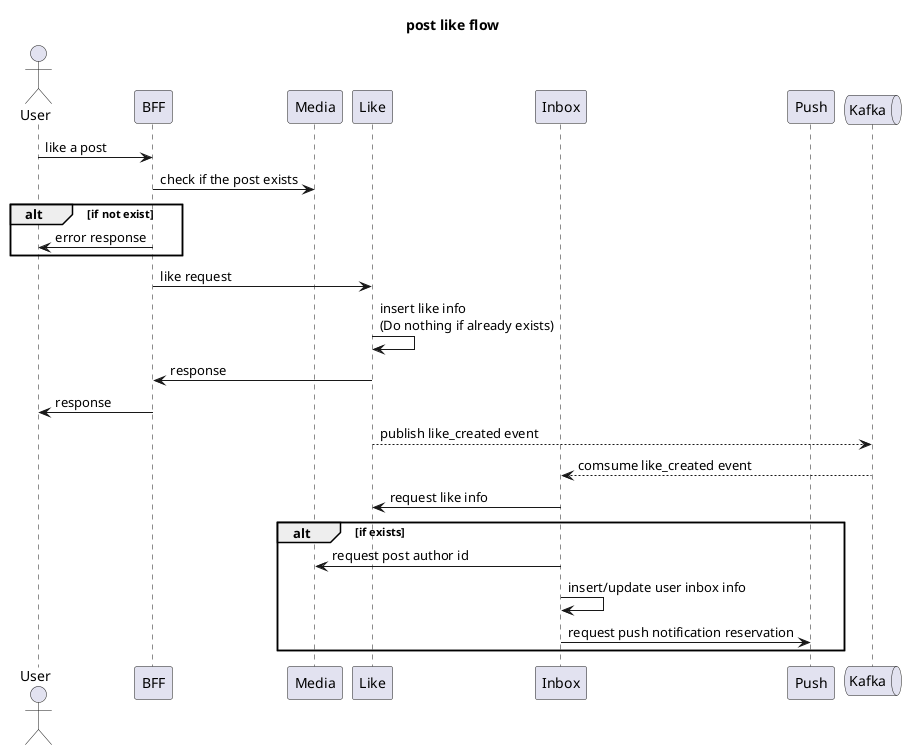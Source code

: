 @startuml
title "post like flow"

actor User as user
participant BFF as bff
participant Media as media
participant Like as like
participant Inbox as inbox
participant Push as push
queue Kafka as kafka

user -> bff: like a post
bff -> media: check if the post exists
alt if not exist
user <- bff: error response
end
bff -> like: like request
like -> like: insert like info\n(Do nothing if already exists)
bff <- like: response
user <- bff: response
like --> kafka: publish like_created event
kafka --> inbox: comsume like_created event
inbox -> like: request like info
alt if exists
inbox -> media: request post author id
inbox -> inbox: insert/update user inbox info
inbox -> push: request push notification reservation
end
@enduml
